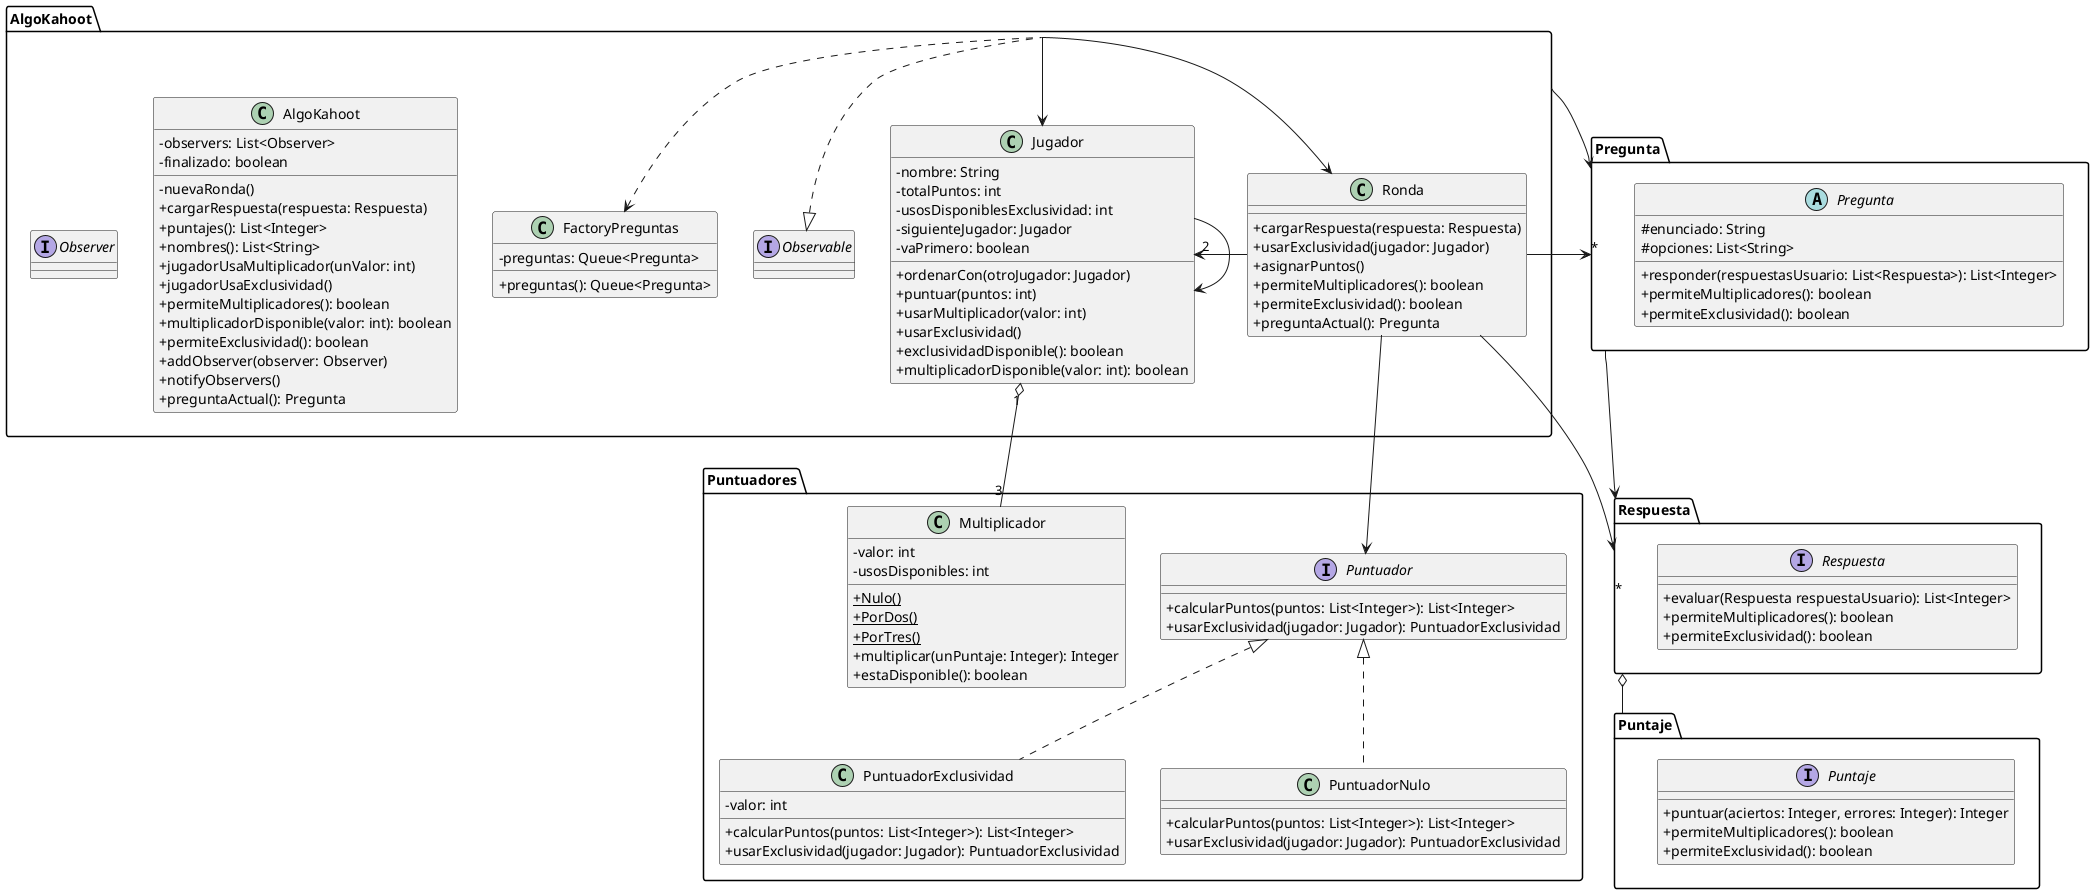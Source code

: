@startuml
skinparam classAttributeIconSize 0

package AlgoKahoot {
    class AlgoKahoot {
        - observers: List<Observer>
        - finalizado: boolean
        - nuevaRonda()
        + cargarRespuesta(respuesta: Respuesta)
        + puntajes(): List<Integer>
        + nombres(): List<String>
        + jugadorUsaMultiplicador(unValor: int)
        + jugadorUsaExclusividad()
        + permiteMultiplicadores(): boolean
        + multiplicadorDisponible(valor: int): boolean
        + permiteExclusividad(): boolean
        + addObserver(observer: Observer)
        + notifyObservers()
        + preguntaActual(): Pregunta
    }
    class Jugador {
        - nombre: String
        - totalPuntos: int
        - usosDisponiblesExclusividad: int
        - siguienteJugador: Jugador
        - vaPrimero: boolean
        + ordenarCon(otroJugador: Jugador)
        + puntuar(puntos: int)
        + usarMultiplicador(valor: int)
        + usarExclusividad()
        + exclusividadDisponible(): boolean
        + multiplicadorDisponible(valor: int): boolean
    }
    class Ronda {
        + cargarRespuesta(respuesta: Respuesta)
        + usarExclusividad(jugador: Jugador)
        + asignarPuntos()
        + permiteMultiplicadores(): boolean
        + permiteExclusividad(): boolean
        + preguntaActual(): Pregunta
    }
    class FactoryPreguntas {
        - preguntas: Queue<Pregunta>
        + preguntas(): Queue<Pregunta>
        /'
        - obtenerEnunciado(pregunta: JSONObject): String
        - obtenerRespuestaVF(pregunta: JSONObject): boolean
        - generarPreguntaVerdaderoFalsoClasico(pregunta: JSONObject): Pregunta
        - generarPreguntaVerdaderoFalsoPenalidad(pregunta: JSONObject): Pregunta
        - obtenerRespuestasMC(pregunta: JSONObject): Set<Integer>
        - generarPreguntaMultipleChoicePenalidad(pregunta: JSONObject): Pregunta
        - generarPreguntaMultipleChoiceParcial(pregunta: JSONObject): Pregunta
        - generarPreguntaMultipleChoiceClasico(pregunta: JSONObject): Pregunta
        - generarPreguntaGroupChoice(pregunta: JSONObject): PreguntaGroupChoice
        - generarPreguntaOrderedChoice(pregunta: JSONObject): PreguntaOrderedChoice
        '/
    }
    interface Observable
    interface Observer
}

package Pregunta {
    abstract class Pregunta {
        # enunciado: String
        # opciones: List<String>
        + responder(respuestasUsuario: List<Respuesta>): List<Integer>
        + permiteMultiplicadores(): boolean
        + permiteExclusividad(): boolean
    }
}

package Puntaje {
    interface Puntaje {
        + puntuar(aciertos: Integer, errores: Integer): Integer
        + permiteMultiplicadores(): boolean
        + permiteExclusividad(): boolean
    }
}

package Puntuadores {
    class Multiplicador {
        - valor: int
        - usosDisponibles: int
        + {static} Nulo()
        + {static} PorDos()
        + {static} PorTres()
        + multiplicar(unPuntaje: Integer): Integer
        + estaDisponible(): boolean
    }
    interface Puntuador {
        + calcularPuntos(puntos: List<Integer>): List<Integer>
        + usarExclusividad(jugador: Jugador): PuntuadorExclusividad
    }
    class PuntuadorExclusividad {
        - valor: int
        + calcularPuntos(puntos: List<Integer>): List<Integer>
        + usarExclusividad(jugador: Jugador): PuntuadorExclusividad
    }
    class PuntuadorNulo {
        + calcularPuntos(puntos: List<Integer>): List<Integer>
        + usarExclusividad(jugador: Jugador): PuntuadorExclusividad
    }
}

package Respuesta {
    interface Respuesta {
        + evaluar(Respuesta respuestaUsuario): List<Integer>
        + permiteMultiplicadores(): boolean
        + permiteExclusividad(): boolean
    }
}

'Ordenamiento De Cuadrados

'Herencia --|> cumple la relación 'es un'

'Asociacion --> un objeto guarda a otro
Pregunta --> Respuesta
Ronda -left-> "*" Pregunta
Ronda -down-> Puntuador
Ronda --> "*" Respuesta
Ronda -right-> "2" Jugador
AlgoKahoot --> Pregunta
AlgoKahoot -down-> Ronda
AlgoKahoot -down-> Jugador
Jugador --> Jugador

'Agregacion --o un objeto esta compuesto por otro pero no lo necesita para vivir
Jugador "1" o-- "3" Multiplicador
Respuesta o-- Puntaje

'Composicion --* un objeto es dueño de otro

'Dependencia ..> un objeto utiliza a otro porque lo recibe/devuelve
AlgoKahoot .up.> FactoryPreguntas

'Interfaces ..|> colección de declaraciones de métodos sin implemetnar
PuntuadorExclusividad .up.|> Puntuador
PuntuadorNulo .up.|> Puntuador
AlgoKahoot .left.|> Observable


@enduml